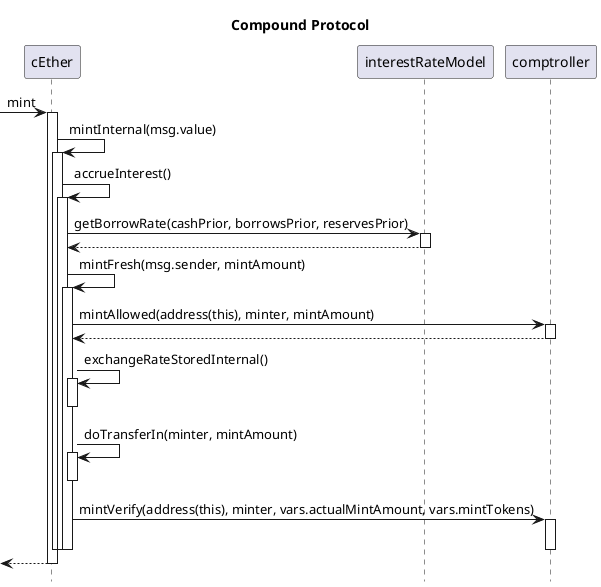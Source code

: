 @startuml

'https://plantuml.com/sequence-diagram


Hide Footbox
Title Compound Protocol
Skinparam {
  GroupBorderThickness 1
  GroupBorderShadowing false
}
Skinparam BoxPadding 100


Participant "cEther" as token
Participant "interestRateModel" as interestRate
Participant "comptroller" as comptroller



[-> token : mint
token ++
  token -> token ++ : mintInternal(msg.value)
    token -> token ++ : accrueInterest()
      token -> interestRate ++ : getBorrowRate(cashPrior, borrowsPrior, reservesPrior)
      token <-- interestRate --
      token -> token ++ : mintFresh(msg.sender, mintAmount)
        token -> comptroller ++ : mintAllowed(address(this), minter, mintAmount)
        token <-- comptroller --
        token -> token ++: exchangeRateStoredInternal()
        token --
        token -> token ++ : doTransferIn(minter, mintAmount)
        token --
        token -> comptroller ++ : mintVerify(address(this), minter, vars.actualMintAmount, vars.mintTokens)
        comptroller --
      token --
    token --
  token --
[<-- token
token --
@enduml
